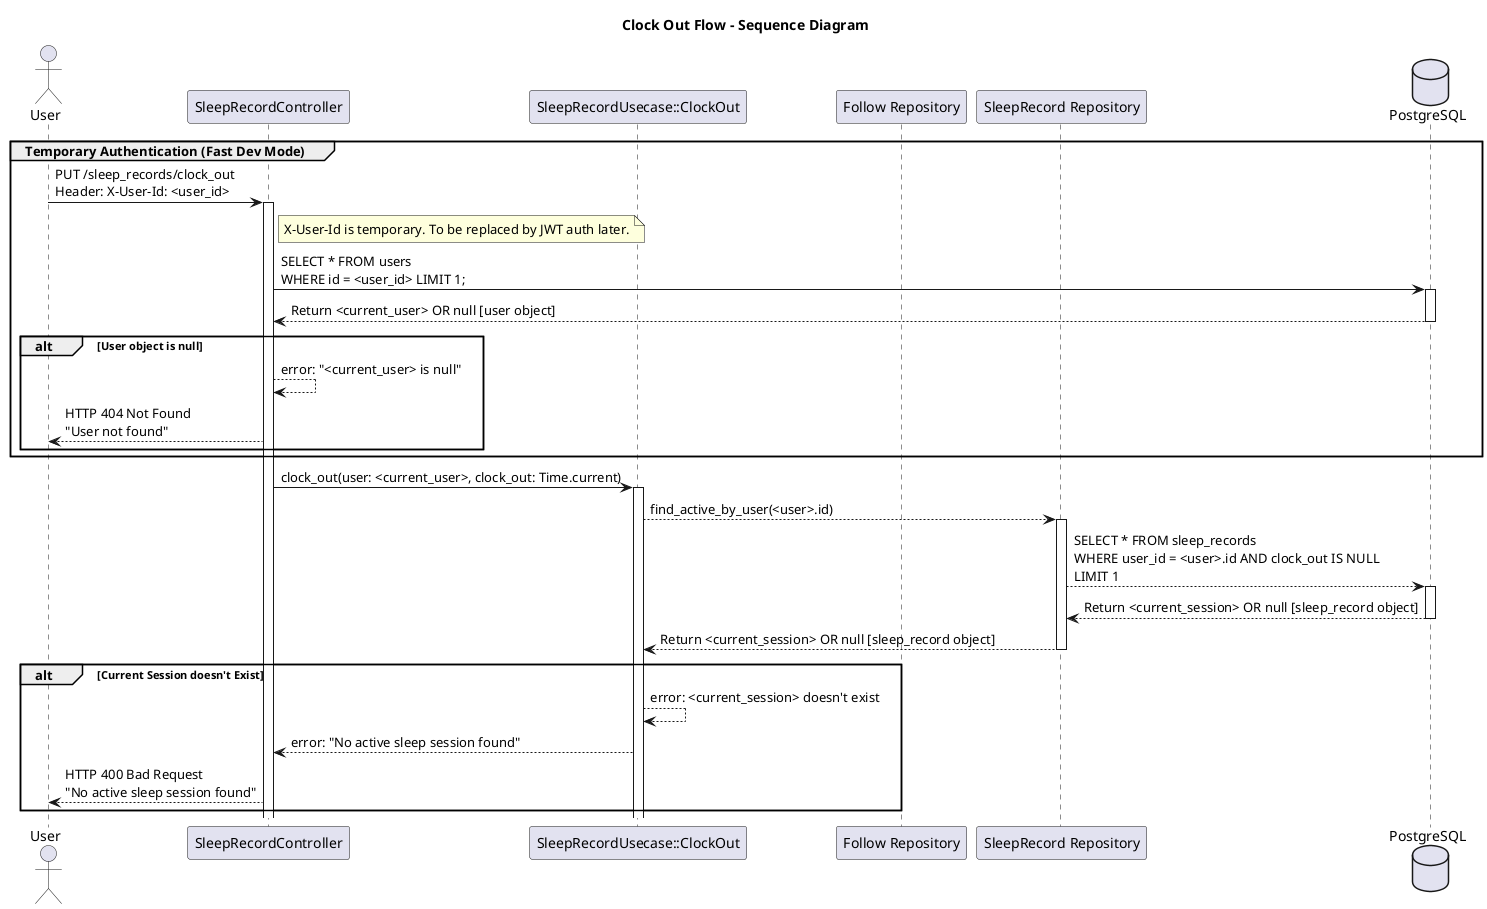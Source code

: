 @startuml ClockOutFlow
title Clock Out Flow - Sequence Diagram

' Define actors and components
actor User
participant "SleepRecordController" as Controller
participant "SleepRecordUsecase::ClockOut" as Usecase
participant "Follow Repository" as FollowRepository
participant "SleepRecord Repository" as SleepRecordRepository
database "PostgreSQL" as DB

' Temporary auth via X-User-Id header (for fast development, to be replaced later)
group Temporary Authentication (Fast Dev Mode)
    User -> Controller: PUT /sleep_records/clock_out\nHeader: X-User-Id: <user_id>
    activate Controller

    note right of Controller
      X-User-Id is temporary. To be replaced by JWT auth later.
    end note

    Controller -> DB: SELECT * FROM users\nWHERE id = <user_id> LIMIT 1;
    activate DB
    DB --> Controller: Return <current_user> OR null [user object]
    deactivate DB

    alt User object is null
        Controller --> Controller: error: "<current_user> is null"
        Controller --> User: HTTP 404 Not Found\n"User not found"
    end
end group

Controller -> Usecase: clock_out(user: <current_user>, clock_out: Time.current)
activate Usecase

Usecase --> SleepRecordRepository: find_active_by_user(<user>.id)
activate SleepRecordRepository
SleepRecordRepository --> DB: SELECT * FROM sleep_records \nWHERE user_id = <user>.id AND clock_out IS NULL \nLIMIT 1
activate DB
DB --> SleepRecordRepository: Return <current_session> OR null [sleep_record object]
deactivate DB
SleepRecordRepository --> Usecase: Return <current_session> OR null [sleep_record object]
deactivate SleepRecordRepository

alt Current Session doesn't Exist
    Usecase --> Usecase: error: <current_session> doesn't exist
    Usecase --> Controller: error: "No active sleep session found"
    Controller --> User: HTTP 400 Bad Request\n"No active sleep session found"
end

@enduml
